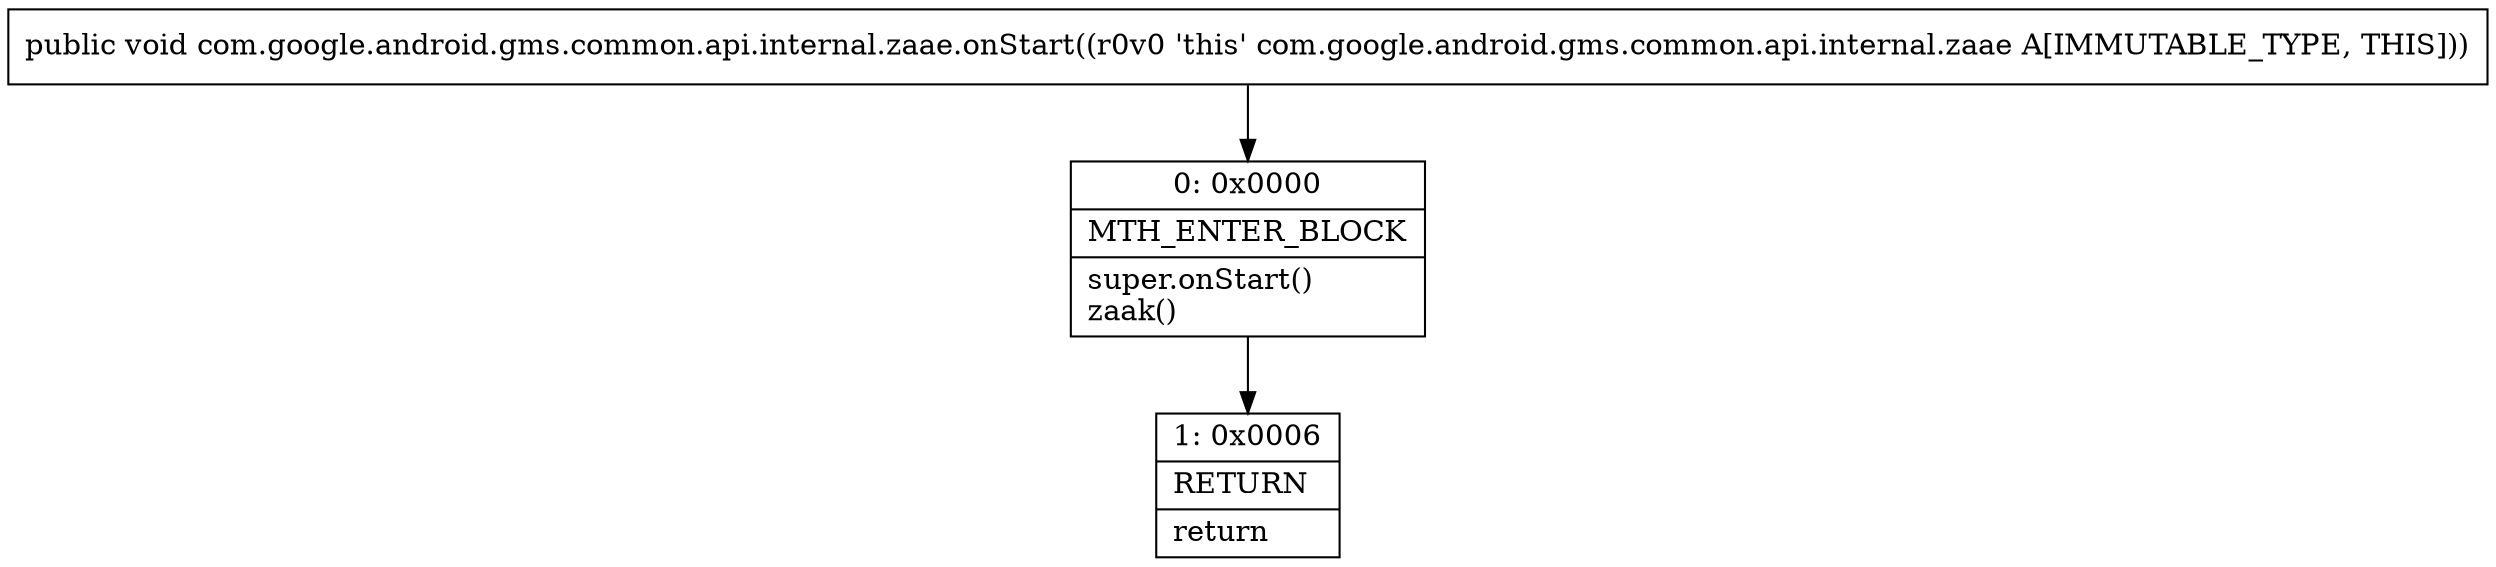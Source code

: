 digraph "CFG forcom.google.android.gms.common.api.internal.zaae.onStart()V" {
Node_0 [shape=record,label="{0\:\ 0x0000|MTH_ENTER_BLOCK\l|super.onStart()\lzaak()\l}"];
Node_1 [shape=record,label="{1\:\ 0x0006|RETURN\l|return\l}"];
MethodNode[shape=record,label="{public void com.google.android.gms.common.api.internal.zaae.onStart((r0v0 'this' com.google.android.gms.common.api.internal.zaae A[IMMUTABLE_TYPE, THIS])) }"];
MethodNode -> Node_0;
Node_0 -> Node_1;
}

